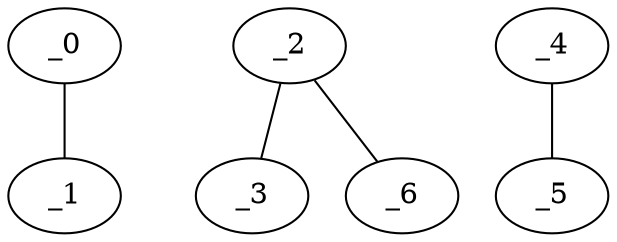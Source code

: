 graph HP1_0008 {
	_0	 [x="0.873583",
		y="2.82889"];
	_1	 [x="0.9169",
		y="0.56352"];
	_0 -- _1;
	_2	 [x="2.06",
		y="0.66"];
	_3	 [x="2.00375",
		y="2.98847"];
	_2 -- _3;
	_6	 [x="2.41042",
		y="2.37629"];
	_2 -- _6;
	_4	 [x="0.74758",
		y="1.84889"];
	_5	 [x="2.25398",
		y="1.86108"];
	_4 -- _5;
}
